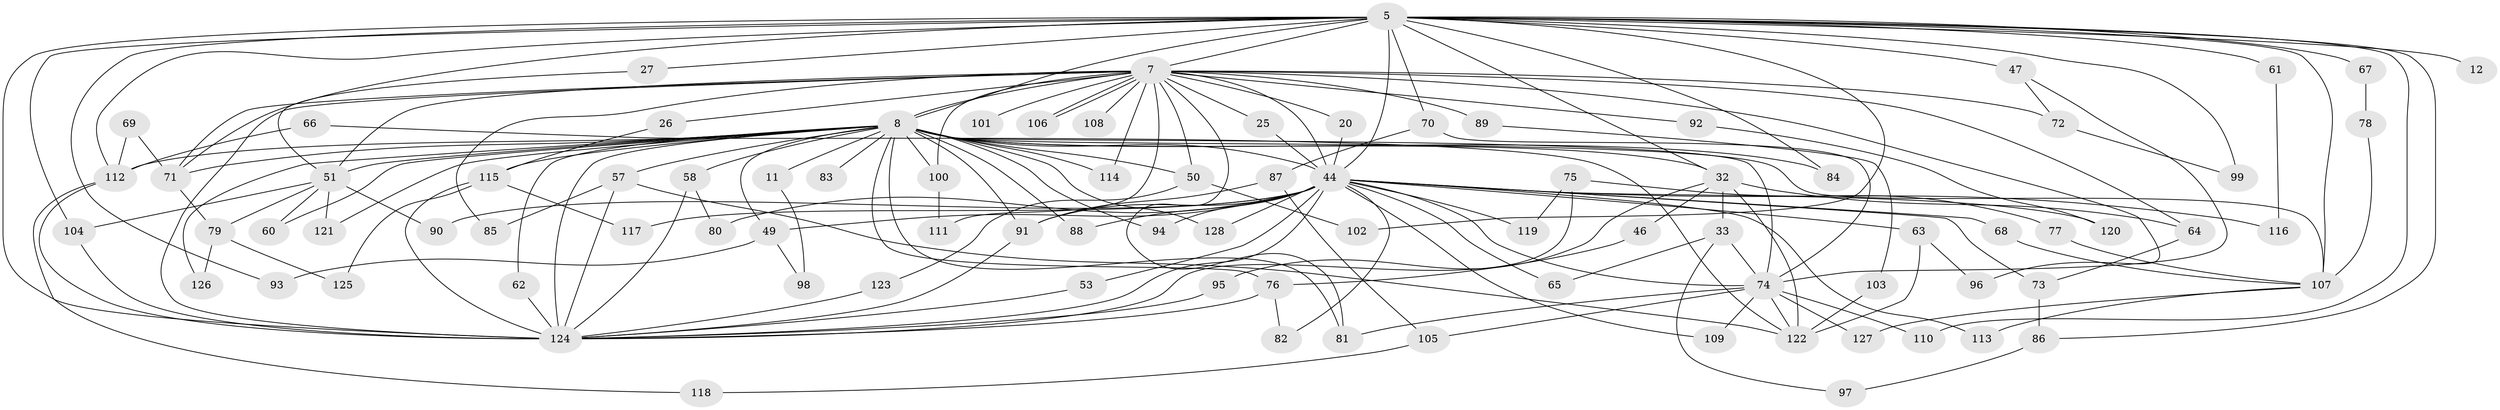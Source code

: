 // original degree distribution, {20: 0.015625, 17: 0.0078125, 29: 0.0078125, 23: 0.0078125, 18: 0.0078125, 25: 0.015625, 32: 0.0078125, 16: 0.0078125, 3: 0.2265625, 2: 0.53125, 8: 0.0078125, 5: 0.0234375, 9: 0.015625, 4: 0.0703125, 6: 0.0390625, 7: 0.0078125}
// Generated by graph-tools (version 1.1) at 2025/47/03/04/25 21:47:50]
// undirected, 89 vertices, 174 edges
graph export_dot {
graph [start="1"]
  node [color=gray90,style=filled];
  5 [super="+4"];
  7 [super="+6"];
  8 [super="+3"];
  11;
  12;
  20;
  25;
  26;
  27;
  32 [super="+17"];
  33;
  44 [super="+34+9"];
  46;
  47 [super="+39"];
  49;
  50 [super="+48"];
  51 [super="+38"];
  53;
  57;
  58;
  60;
  61;
  62;
  63;
  64;
  65;
  66;
  67;
  68;
  69;
  70;
  71 [super="+24"];
  72 [super="+54"];
  73;
  74 [super="+36+56+52"];
  75;
  76 [super="+30"];
  77;
  78;
  79;
  80;
  81 [super="+55"];
  82;
  83;
  84;
  85;
  86;
  87;
  88;
  89;
  90;
  91 [super="+59"];
  92;
  93;
  94;
  95;
  96;
  97;
  98;
  99;
  100 [super="+40+21"];
  101;
  102;
  103;
  104 [super="+35"];
  105;
  106;
  107 [super="+23+31"];
  108;
  109;
  110;
  111;
  112 [super="+41+42"];
  113;
  114;
  115 [super="+22"];
  116;
  117;
  118;
  119;
  120;
  121;
  122 [super="+43"];
  123;
  124 [super="+45+10"];
  125;
  126;
  127;
  128 [super="+16"];
  5 -- 7 [weight=4];
  5 -- 8 [weight=4];
  5 -- 12 [weight=2];
  5 -- 47 [weight=2];
  5 -- 67 [weight=2];
  5 -- 93;
  5 -- 110;
  5 -- 70;
  5 -- 84;
  5 -- 86;
  5 -- 27;
  5 -- 32 [weight=2];
  5 -- 99;
  5 -- 102;
  5 -- 61;
  5 -- 107;
  5 -- 71;
  5 -- 44 [weight=5];
  5 -- 104;
  5 -- 124 [weight=4];
  5 -- 112;
  7 -- 8 [weight=4];
  7 -- 25;
  7 -- 26;
  7 -- 64;
  7 -- 71;
  7 -- 72 [weight=2];
  7 -- 89 [weight=2];
  7 -- 96;
  7 -- 101 [weight=2];
  7 -- 106;
  7 -- 106;
  7 -- 111;
  7 -- 124 [weight=5];
  7 -- 20;
  7 -- 85;
  7 -- 92;
  7 -- 108;
  7 -- 50 [weight=4];
  7 -- 51 [weight=3];
  7 -- 114;
  7 -- 100 [weight=2];
  7 -- 44 [weight=4];
  7 -- 81;
  8 -- 11 [weight=2];
  8 -- 44 [weight=5];
  8 -- 49;
  8 -- 60;
  8 -- 83 [weight=2];
  8 -- 84;
  8 -- 88;
  8 -- 100 [weight=3];
  8 -- 107 [weight=3];
  8 -- 115 [weight=2];
  8 -- 121;
  8 -- 126;
  8 -- 128 [weight=2];
  8 -- 74 [weight=6];
  8 -- 76;
  8 -- 94;
  8 -- 114;
  8 -- 57;
  8 -- 58;
  8 -- 62;
  8 -- 32;
  8 -- 51;
  8 -- 50;
  8 -- 71;
  8 -- 91;
  8 -- 124 [weight=5];
  8 -- 112 [weight=2];
  8 -- 81;
  11 -- 98;
  20 -- 44;
  25 -- 44;
  26 -- 115;
  27 -- 51;
  32 -- 33;
  32 -- 46;
  32 -- 64;
  32 -- 95;
  32 -- 122;
  33 -- 65;
  33 -- 97;
  33 -- 74;
  44 -- 117;
  44 -- 119;
  44 -- 128;
  44 -- 65;
  44 -- 68;
  44 -- 73;
  44 -- 74;
  44 -- 80;
  44 -- 82;
  44 -- 88;
  44 -- 90;
  44 -- 91 [weight=2];
  44 -- 94;
  44 -- 109;
  44 -- 49;
  44 -- 113;
  44 -- 116;
  44 -- 53;
  44 -- 120;
  44 -- 63;
  44 -- 124 [weight=4];
  46 -- 76;
  47 -- 72;
  47 -- 74;
  49 -- 93;
  49 -- 98;
  50 -- 102;
  50 -- 123;
  51 -- 79;
  51 -- 121;
  51 -- 90;
  51 -- 60;
  51 -- 104;
  53 -- 124;
  57 -- 85;
  57 -- 122;
  57 -- 124;
  58 -- 80;
  58 -- 124;
  61 -- 116;
  62 -- 124;
  63 -- 96;
  63 -- 122;
  64 -- 73;
  66 -- 122;
  66 -- 112;
  67 -- 78;
  68 -- 107;
  69 -- 71;
  69 -- 112;
  70 -- 87;
  70 -- 74;
  71 -- 79;
  72 -- 99;
  73 -- 86;
  74 -- 110;
  74 -- 105;
  74 -- 109;
  74 -- 81;
  74 -- 127;
  74 -- 122;
  75 -- 77;
  75 -- 119;
  75 -- 124 [weight=2];
  76 -- 82;
  76 -- 124 [weight=2];
  77 -- 107;
  78 -- 107;
  79 -- 125;
  79 -- 126;
  86 -- 97;
  87 -- 105;
  87 -- 91;
  89 -- 103;
  91 -- 124;
  92 -- 120;
  95 -- 124;
  100 -- 111;
  103 -- 122;
  104 -- 124;
  105 -- 118;
  107 -- 113;
  107 -- 127;
  112 -- 118;
  112 -- 124;
  115 -- 117;
  115 -- 125;
  115 -- 124;
  123 -- 124;
}
